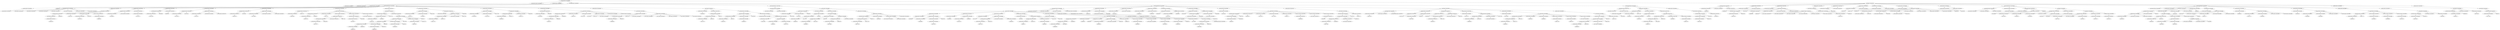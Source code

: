 strict digraph  {
<_ast.alias object at 0xa29ff4f10>;
<_ast.ImportFrom object at 0xa2049bf10>;
<_ast.alias object at 0xa2a320a10>;
<_ast.Import object at 0xa20db64d0>;
<_ast.Load object at 0x10295c1d0>;
<_ast.Name object at 0xa204b1f90>;
<_ast.Attribute object at 0xa204b1fd0>;
Load648070;
<_ast.arg object at 0xa204b1ed0>;
<_ast.arg object at 0xa204b1e90>;
<_ast.arg object at 0xa204b1e50>;
<_ast.arg object at 0xa204b1e10>;
<_ast.arg object at 0xa204b1dd0>;
<_ast.arg object at 0xa204b1d90>;
<_ast.arg object at 0xa204b1d50>;
<_ast.arguments object at 0xa204b1f10>;
<_ast.Name object at 0xa204b1c10>;
Load3523233;
<_ast.Call object at 0xa204b1c50>;
<_ast.Attribute object at 0xa204b1c90>;
Load8638382;
<_ast.Name object at 0xa204b1bd0>;
Load2918759;
<_ast.Name object at 0xa204b1b50>;
Load1026740;
<_ast.Starred object at 0xa204b1b90>;
Load7948511;
<_ast.Name object at 0xa204b1ad0>;
Load967895;
<_ast.keyword object at 0xa204b1b10>;
<_ast.Call object at 0xa204b1cd0>;
<_ast.Expr object at 0xa204b1d10>;
<_ast.Name object at 0xa204b1a50>;
Load4056854;
<_ast.Store object at 0x10295c290>;
<_ast.Attribute object at 0xa204b1a90>;
<_ast.Name object at 0xa204b19d0>;
Load1200427;
<_ast.Call object at 0xa204b1a10>;
<_ast.Assign object at 0xa23197bd0>;
<_ast.Name object at 0xa204b1950>;
Load6113962;
<_ast.Attribute object at 0xa204b1990>;
Store3946562;
<_ast.Name object at 0xa204b1910>;
Load5005250;
<_ast.Assign object at 0xa1b70f150>;
<_ast.Name object at 0xa204b1850>;
Load7328414;
<_ast.Attribute object at 0xa204b1890>;
Store7198176;
<_ast.Name object at 0xa204b17d0>;
Load134376;
<_ast.Add object at 0x10295cc90>;
<_ast.Num object at 0xa204b1790>;
<_ast.BinOp object at 0xa204b1810>;
<_ast.Assign object at 0xa204b18d0>;
<_ast.Name object at 0xa204b1710>;
Load6919705;
<_ast.Attribute object at 0xa204b1750>;
Store785546;
<_ast.Name object at 0xa204b1690>;
Load7076869;
<_ast.Mult object at 0x10295ce10>;
<_ast.Num object at 0xa204b1650>;
<_ast.BinOp object at 0xa204b16d0>;
<_ast.Assign object at 0xa20db1650>;
<_ast.Name object at 0xa204b1590>;
Load6515606;
<_ast.Attribute object at 0xa204b15d0>;
Store3817135;
<_ast.Name object at 0xa204b14d0>;
Load8157255;
<_ast.Attribute object at 0xa204b1510>;
Load958825;
<_ast.Name object at 0xa204b1490>;
Load871205;
<_ast.Name object at 0xa204b1390>;
Load1707977;
<_ast.Attribute object at 0xa204b13d0>;
Load1058190;
<_ast.Num object at 0xa204b1310>;
<_ast.BinOp object at 0xa204b1410>;
Add9771464;
<_ast.keyword object at 0xa204b1450>;
<_ast.Name object at 0xa204b1250>;
Load7445977;
<_ast.Attribute object at 0xa204b1290>;
Load2549585;
<_ast.keyword object at 0xa204b12d0>;
<_ast.Str object at 0xa204b11d0>;
<_ast.keyword object at 0xa204b1210>;
<_ast.Call object at 0xa204b1550>;
<_ast.Assign object at 0xa204b1610>;
<_ast.Name object at 0xa204b1090>;
Load3917095;
<_ast.Attribute object at 0xa204b10d0>;
Load9499651;
<_ast.Attribute object at 0xa204b1110>;
Load7812244;
<_ast.Name object at 0xa204aaf50>;
Load5621544;
<_ast.Attribute object at 0xa204aae90>;
Load5623136;
<_ast.Name object at 0xa204aaed0>;
Load5945706;
<_ast.Attribute object at 0xa204aadd0>;
Load5705415;
<_ast.BinOp object at 0xa204aafd0>;
Add6050560;
<_ast.Name object at 0xa204aae50>;
Load4253236;
<_ast.Attribute object at 0xa204aad50>;
Load254242;
<_ast.BinOp object at 0xa204aaf10>;
Add1100045;
<_ast.Name object at 0xa204aad90>;
Load9314324;
<_ast.Attribute object at 0xa204aacd0>;
Load4218779;
<_ast.BinOp object at 0xa204aa3d0>;
Add4382127;
<_ast.keyword object at 0xa204b1050>;
<_ast.Call object at 0xa204b1150>;
<_ast.Expr object at 0xa204b1190>;
<_ast.Name object at 0xa204aabd0>;
Store785124;
<_ast.Name object at 0xa204aac90>;
Store860652;
<_ast.Tuple object at 0xa204aad10>;
Store8742455;
<_ast.Num object at 0xa204aab50>;
<_ast.Name object at 0xa204aab90>;
Load9113723;
<_ast.Attribute object at 0xa204aaad0>;
Load3067120;
<_ast.Num object at 0xa204aaa50>;
<_ast.BinOp object at 0xa204aac10>;
Add6727963;
<_ast.Tuple object at 0xa2f11a150>;
Load9150853;
<_ast.Assign object at 0xa204aac50>;
<_ast.Name object at 0xa204aaa90>;
Store3908329;
<_ast.Name object at 0xa204aa910>;
Store2507925;
<_ast.Tuple object at 0xa204aa990>;
Store7377906;
<_ast.Name object at 0xa204aa950>;
Load3958318;
<_ast.Attribute object at 0xa204aa890>;
Load4528712;
<_ast.Name object at 0xa204aa810>;
Load4641102;
<_ast.Tuple object at 0xa204aa9d0>;
Load5159790;
<_ast.Assign object at 0xa204aab10>;
<_ast.Name object at 0xa204aa850>;
Load7308066;
<_ast.Attribute object at 0xa204aa790>;
Store266049;
<_ast.Name object at 0xa204aa750>;
Load231052;
<_ast.Attribute object at 0xa204aa690>;
Load640436;
<_ast.Attribute object at 0xa204aa7d0>;
Load8663639;
<_ast.Name object at 0xa204aa610>;
Load8673579;
<_ast.Name object at 0xa204aa6d0>;
Load1227833;
<_ast.Name object at 0xa204aa590>;
Load7203881;
<_ast.Name object at 0xa204aa650>;
Load404143;
<_ast.Str object at 0xa204aa5d0>;
<_ast.keyword object at 0xa204aa510>;
<_ast.Call object at 0xa204aa710>;
<_ast.Assign object at 0xa204aa8d0>;
<_ast.Name object at 0xa204aa310>;
Load9366403;
<_ast.Attribute object at 0xa204aa350>;
Load6232937;
<_ast.Attribute object at 0xa204aa390>;
Load4615324;
<_ast.Str object at 0xa204aa290>;
<_ast.Str object at 0xa204aa250>;
<_ast.Str object at 0xa204aa210>;
<_ast.Str object at 0xa204aa1d0>;
<_ast.Str object at 0xa204aa190>;
<_ast.Str object at 0xa204aa150>;
<_ast.Dict object at 0xa204aa2d0>;
<_ast.Call object at 0xa204aa550>;
<_ast.Expr object at 0xa204aa450>;
<_ast.Name object at 0xa204aa0d0>;
Store5082226;
<_ast.Name object at 0xa2a20b5d0>;
Load1207703;
<_ast.Attribute object at 0xa204aa050>;
Load646766;
<_ast.Attribute object at 0xa204aa090>;
Load807314;
<_ast.Call object at 0xa23197290>;
<_ast.Name object at 0xa204ade10>;
Load9185782;
<_ast.Attribute object at 0xa204ad090>;
Load47739;
<_ast.Name object at 0xa204adb50>;
Load8943402;
<_ast.Index object at 0xa204ad950>;
<_ast.Subscript object at 0xa204ad890>;
Store8349337;
<_ast.NameConstant object at 0xa204adfd0>;
<_ast.Name object at 0xa34178310>;
Store6724955;
<_ast.Name object at 0xa204adf50>;
Load944498;
<_ast.Name object at 0xa204adf10>;
Load7457799;
<_ast.Call object at 0xa204adf90>;
<_ast.comprehension object at 0xa2a31cb90>;
<_ast.ListComp object at 0xa204ad750>;
<_ast.Assign object at 0xa204ad990>;
<_ast.For object at 0xa204aa110>;
<_ast.FunctionDef object at 0xa204b1f50>;
<_ast.arg object at 0xa204aded0>;
<_ast.arg object at 0xa204ade90>;
<_ast.arguments object at 0xa2fe98990>;
<_ast.Name object at 0xa204add50>;
Store7067399;
<_ast.Name object at 0xa204add10>;
Store2888160;
<_ast.Tuple object at 0xa204add90>;
Store865870;
<_ast.Name object at 0xa204adc10>;
Load6660578;
<_ast.Attribute object at 0xa204adc50>;
Load1140762;
<_ast.Attribute object at 0xa204adc90>;
Load396085;
<_ast.Call object at 0xa204adcd0>;
<_ast.Name object at 0xa204ada90>;
Load3408967;
<_ast.Attribute object at 0xa204adad0>;
Load2574543;
<_ast.Attribute object at 0xa204adb10>;
Load6522545;
<_ast.Name object at 0xa204ad8d0>;
Load1796489;
<_ast.Attribute object at 0xa204ad910>;
Load4867503;
<_ast.Num object at 0xa204ad850>;
<_ast.Call object at 0xa204ada50>;
<_ast.Call object at 0xa204adb90>;
<_ast.Expr object at 0xa204adbd0>;
<_ast.Name object at 0xa204ad6d0>;
Load9171408;
<_ast.Attribute object at 0xa204ad710>;
Load7131785;
<_ast.Attribute object at 0xa204ad790>;
Load2827111;
<_ast.Name object at 0xa204ad690>;
Load8543266;
<_ast.USub object at 0x102961950>;
<_ast.Num object at 0xa204ad610>;
<_ast.UnaryOp object at 0xa204ad650>;
<_ast.Num object at 0xa2a145b50>;
<_ast.Call object at 0xa204ad7d0>;
<_ast.Expr object at 0xa204ad810>;
<_ast.Name object at 0xa204ad550>;
Store9809943;
<_ast.Name object at 0xa204ad4d0>;
Load4590885;
<_ast.Name object at 0xa204ad450>;
Load1164759;
<_ast.Index object at 0xa204ad490>;
<_ast.Subscript object at 0xa204ad510>;
Load4427667;
<_ast.Assign object at 0xa204ad590>;
<_ast.Name object at 0xa204ad3d0>;
Store4899302;
<_ast.Name object at 0xa204ad350>;
Load1233734;
<_ast.Attribute object at 0xa204ad390>;
Load8888303;
<_ast.Assign object at 0xa204ad410>;
<_ast.Name object at 0xa204ad2d0>;
Store1191871;
<_ast.Name object at 0xa204ad210>;
Load4121139;
<_ast.Attribute object at 0xa204ad250>;
Load2156732;
<_ast.Sub object at 0x10295cd50>;
<_ast.Name object at 0xa204ad1d0>;
Load5395325;
<_ast.BinOp object at 0xa204ad290>;
<_ast.Assign object at 0xa204ad310>;
<_ast.Name object at 0xa204ad150>;
Store829624;
<_ast.Name object at 0xa204ad050>;
Load840211;
<_ast.Attribute object at 0xa204ad0d0>;
Load6129154;
<_ast.Name object at 0xa20490550>;
Load5594307;
<_ast.Index object at 0xa2a149110>;
<_ast.Subscript object at 0xa204ad110>;
Load1729222;
<_ast.Assign object at 0xa204ad190>;
<_ast.Name object at 0xa20490950>;
Store8116604;
<_ast.Name object at 0xa204908d0>;
Load8526663;
<_ast.Attribute object at 0xa20490d50>;
Load7369099;
<_ast.Attribute object at 0xa20490190>;
Load8336364;
<_ast.Name object at 0xa20490e90>;
Load5880004;
<_ast.Name object at 0xa20490ed0>;
Load6356829;
<_ast.Name object at 0xa20490790>;
Load4955426;
<_ast.Num object at 0xa20490dd0>;
<_ast.BinOp object at 0xa20490b50>;
Add3874564;
<_ast.Name object at 0xa20490990>;
Load9092754;
<_ast.Name object at 0xa20490f10>;
Load5948307;
<_ast.keyword object at 0xa204906d0>;
<_ast.Num object at 0xa20490f90>;
<_ast.keyword object at 0xa20490f50>;
<_ast.Name object at 0xa20490e50>;
Load4798942;
<_ast.keyword object at 0xa20490fd0>;
<_ast.Call object at 0xa20490d90>;
<_ast.Assign object at 0xa20490a50>;
<_ast.Name object at 0xa204900d0>;
Load9235535;
<_ast.Attribute object at 0xa20490090>;
Load5665725;
<_ast.Name object at 0xa20490110>;
Load7199896;
<_ast.Call object at 0xa20490050>;
<_ast.Expr object at 0xa20490e10>;
<_ast.Name object at 0xa20490290>;
Load3740984;
<_ast.Attribute object at 0xa20490250>;
Load9782749;
<_ast.NameConstant object at 0xa204902d0>;
<_ast.Call object at 0xa20490210>;
<_ast.Expr object at 0xa204901d0>;
<_ast.ExceptHandler object at 0xa20490150>;
<_ast.Try object at 0xa204ad5d0>;
<_ast.For object at 0xa204addd0>;
<_ast.FunctionDef object at 0xa3072bb10>;
<_ast.arg object at 0xa20490310>;
<_ast.arg object at 0xa20490350>;
<_ast.arg object at 0xa20490390>;
<_ast.NameConstant object at 0xa204903d0>;
<_ast.arguments object at 0xa20a1af90>;
<_ast.Name object at 0xa20490490>;
Store5390743;
<_ast.Name object at 0xa20490510>;
Load3219917;
<_ast.Attribute object at 0xa204904d0>;
Load7968896;
<_ast.Assign object at 0xa20490450>;
<_ast.Name object at 0xa204905d0>;
Store1461021;
<_ast.Num object at 0xa20490610>;
<_ast.Assign object at 0xa20490590>;
<_ast.Name object at 0xa20490690>;
Store9238725;
<_ast.Name object at 0xa20490710>;
Load9513623;
<_ast.Assign object at 0xa20490650>;
<_ast.Name object at 0xa204907d0>;
Store8033512;
<_ast.Name object at 0xa20490850>;
Load4178443;
<_ast.Attribute object at 0xa20490810>;
Load4355592;
<_ast.Assign object at 0xa20490750>;
<_ast.Name object at 0xa20490910>;
Store5579901;
<_ast.Name object at 0xa20490a90>;
Load7953133;
<_ast.Attribute object at 0xa20490a10>;
Load7686483;
<_ast.Str object at 0xa20490b10>;
<_ast.Index object at 0xa20490ad0>;
<_ast.Subscript object at 0xa204909d0>;
Load1833693;
<_ast.Assign object at 0xa20490890>;
<_ast.Name object at 0xa20490bd0>;
Store7631529;
<_ast.Name object at 0xa20490cd0>;
Load834255;
<_ast.Attribute object at 0xa20490c90>;
Load5484808;
<_ast.Attribute object at 0xa20490c50>;
Load977000;
<_ast.Name object at 0xa204877d0>;
Load5867552;
<_ast.Name object at 0xa20487cd0>;
Load1547947;
<_ast.Name object at 0xa20487bd0>;
Load1773653;
<_ast.Name object at 0xa20487990>;
Load8622211;
<_ast.Name object at 0xa20487d10>;
Load6036436;
<_ast.keyword object at 0xa204875d0>;
<_ast.Str object at 0xa20487c10>;
<_ast.keyword object at 0xa20487b50>;
<_ast.Name object at 0xa20487710>;
Load4628642;
<_ast.keyword object at 0xa20487b90>;
<_ast.Call object at 0xa20490c10>;
<_ast.Assign object at 0xa20490b90>;
<_ast.Name object at 0xa20487e50>;
Load8770683;
<_ast.Attribute object at 0xa20487e10>;
Load3385055;
<_ast.Str object at 0xa20487ed0>;
<_ast.Index object at 0xa20487e90>;
<_ast.Subscript object at 0xa20487dd0>;
Load4891245;
<_ast.Attribute object at 0xa20487d90>;
Load7591231;
<_ast.Name object at 0xa20487f10>;
Load3941222;
<_ast.Call object at 0xa20487d50>;
<_ast.Expr object at 0xa20487510>;
<_ast.Name object at 0xa20487fd0>;
Load3872979;
<_ast.IsNot object at 0x102961fd0>;
<_ast.NameConstant object at 0xa20487c90>;
<_ast.Compare object at 0xa20487f90>;
<_ast.Name object at 0xa20487050>;
Store4108170;
<_ast.Name object at 0xa204870d0>;
Load1072668;
<_ast.Attribute object at 0xa20487090>;
Load6554371;
<_ast.Assign object at 0xa20487c50>;
<_ast.Name object at 0xa20487150>;
Store6664196;
<_ast.Name object at 0xa20487210>;
Load6579014;
<_ast.Attribute object at 0xa204871d0>;
Load4713160;
<_ast.Num object at 0xa20487250>;
<_ast.BinOp object at 0xa20487190>;
Add8324354;
<_ast.Assign object at 0xa20487110>;
<_ast.Name object at 0xa2049b5d0>;
Store9257762;
<_ast.Name object at 0xa2049b490>;
Load6634923;
<_ast.Attribute object at 0xa2049b550>;
Load4188128;
<_ast.Str object at 0xa2049b410>;
<_ast.Index object at 0xa2049b4d0>;
<_ast.Subscript object at 0xa2049b510>;
Load7521386;
<_ast.Assign object at 0xa20487290>;
<_ast.Name object at 0xa2049b350>;
Store9158092;
<_ast.Name object at 0xa2049b210>;
Load4894301;
<_ast.Attribute object at 0xa2049b310>;
Load2377672;
<_ast.Attribute object at 0xa2049b290>;
Load7319221;
<_ast.Name object at 0xa2049b250>;
Load3426813;
<_ast.Name object at 0xa2049b190>;
Load5855055;
<_ast.Name object at 0xa2049b110>;
Load3577239;
<_ast.keyword object at 0xa2049b1d0>;
<_ast.Name object at 0xa2049b090>;
Load5087136;
<_ast.keyword object at 0xa2049b150>;
<_ast.Str object at 0xa2049b2d0>;
<_ast.keyword object at 0xa2049b0d0>;
<_ast.Call object at 0xa2049b390>;
<_ast.Assign object at 0xa2049b450>;
<_ast.Name object at 0xa2ac2f8d0>;
Load3052824;
<_ast.Attribute object at 0xa341945d0>;
Load1857208;
<_ast.Str object at 0xa29fde3d0>;
<_ast.Index object at 0xa231a1450>;
<_ast.Subscript object at 0xa2049bfd0>;
Load8572359;
<_ast.Attribute object at 0xa2049b750>;
Load4769177;
<_ast.Name object at 0xa34178690>;
Load2213144;
<_ast.Call object at 0xa2049b810>;
<_ast.Expr object at 0xa2049b050>;
<_ast.If object at 0xa20487f50>;
<_ast.FunctionDef object at 0xa16e46e50>;
<_ast.arg object at 0xa2317fc50>;
<_ast.arg object at 0xa23178790>;
<_ast.arguments object at 0xa2317fc10>;
<_ast.Name object at 0xa23179490>;
Store3299429;
<_ast.Name object at 0xa231acf50>;
Store6864511;
<_ast.Tuple object at 0xa20dab810>;
Store3771282;
<_ast.Name object at 0xa23197e90>;
Load6746415;
<_ast.Attribute object at 0xa23188e10>;
Load9406911;
<_ast.Call object at 0xa20d91850>;
<_ast.Name object at 0xa2317b990>;
Load6501447;
<_ast.Attribute object at 0xa231975d0>;
Load4123338;
<_ast.Attribute object at 0xa23197690>;
Load4070030;
<_ast.Name object at 0xa2317bd50>;
Load5406397;
<_ast.Name object at 0xa1efb4490>;
Load8574243;
<_ast.keyword object at 0xa1efb4c90>;
<_ast.Call object at 0xa231971d0>;
<_ast.Expr object at 0xa23197a50>;
<_ast.For object at 0xa23189e90>;
<_ast.Name object at 0xa26a96c50>;
Load3012454;
<_ast.Attribute object at 0xa3072bfd0>;
Load9202279;
<_ast.Attribute object at 0xa1efc7d90>;
Load1926421;
<_ast.Name object at 0xa1be7e410>;
Load7666014;
<_ast.Call object at 0xa2a00ce10>;
<_ast.Expr object at 0xa2a00c8d0>;
<_ast.FunctionDef object at 0xa34183b10>;
<_ast.ClassDef object at 0xa305e8510>;
<_ast.Name object at 0xa20487310>;
Load3938244;
<_ast.Eq object at 0x102961a90>;
<_ast.Str object at 0xa20487350>;
<_ast.Compare object at 0xa204872d0>;
<_ast.Name object at 0xa204873d0>;
Store6658190;
<_ast.Name object at 0xa20487490>;
Load8237456;
<_ast.Attribute object at 0xa20487450>;
Load3724619;
<_ast.Call object at 0xa20487410>;
<_ast.Assign object at 0xa20487390>;
<_ast.Name object at 0xa20487550>;
Store1139337;
<_ast.Name object at 0xa20487650>;
Load5033805;
<_ast.Name object at 0xa20487690>;
Load4240122;
<_ast.Num object at 0xa204876d0>;
<_ast.Num object at 0xa20487750>;
<_ast.Str object at 0xa20487810>;
<_ast.Str object at 0xa20487850>;
<_ast.Str object at 0xa20487890>;
<_ast.Str object at 0xa204878d0>;
<_ast.Str object at 0xa20487910>;
<_ast.Str object at 0xa20487950>;
<_ast.Dict object at 0xa20487790>;
<_ast.Call object at 0xa20487610>;
<_ast.Assign object at 0xa204874d0>;
<_ast.Name object at 0xa20487a90>;
Load9703475;
<_ast.Attribute object at 0xa20487a50>;
Load4561278;
<_ast.Call object at 0xa20487a10>;
<_ast.Expr object at 0xa204879d0>;
<_ast.Name object at 0xa20487b10>;
Store7230644;
<_ast.Num object at 0xa2ac26790>;
<_ast.Assign object at 0xa20487ad0>;
<_ast.Name object at 0xa204941d0>;
Store2437872;
<_ast.Num object at 0xa20494910>;
<_ast.Assign object at 0xa20494690>;
<_ast.Name object at 0xa20494cd0>;
Store9477418;
<_ast.Num object at 0xa20494d50>;
<_ast.Assign object at 0xa20494d10>;
<_ast.Name object at 0xa20494050>;
Store1906775;
<_ast.Num object at 0xa20494150>;
<_ast.UnaryOp object at 0xa20494110>;
USub7815739;
<_ast.Num object at 0xa20494210>;
<_ast.UnaryOp object at 0xa20494190>;
USub3758002;
<_ast.Num object at 0xa20494290>;
<_ast.UnaryOp object at 0xa20494250>;
USub1811518;
<_ast.Num object at 0xa20494310>;
<_ast.Num object at 0xa20494350>;
<_ast.Num object at 0xa20494390>;
<_ast.Num object at 0xa204943d0>;
<_ast.List object at 0xa20494090>;
Load9657858;
<_ast.Assign object at 0xa20494650>;
<_ast.Name object at 0xa20494450>;
Store4042026;
<_ast.Num object at 0xa20494490>;
<_ast.Assign object at 0xa20494410>;
<_ast.arg object at 0xa20494550>;
<_ast.arg object at 0xa20494590>;
<_ast.arg object at 0xa204945d0>;
<_ast.arguments object at 0xa20494510>;
<_ast.alias object at 0xa204946d0>;
<_ast.ImportFrom object at 0xa20494610>;
<_ast.Name object at 0xa20494790>;
Store1488560;
<_ast.Name object at 0xa20494810>;
Load5474834;
<_ast.Name object at 0xa20494850>;
Load4968775;
<_ast.Call object at 0xa204947d0>;
<_ast.AugAssign object at 0xa20494710>;
Add9465674;
<_ast.Name object at 0xa20494950>;
Load9138598;
<_ast.Lt object at 0x102961c10>;
<_ast.Name object at 0xa20494990>;
Load9150821;
<_ast.Compare object at 0xa204948d0>;
<_ast.Name object at 0xa20494a10>;
Load5498509;
<_ast.Return object at 0xa204949d0>;
<_ast.Name object at 0xa20494ad0>;
Load7121621;
<_ast.Gt object at 0x102961d90>;
<_ast.Name object at 0xa20494b10>;
Load7600411;
<_ast.Compare object at 0xa20494a90>;
<_ast.Name object at 0xa20494b90>;
Load7264172;
<_ast.Return object at 0xa20494b50>;
<_ast.Name object at 0xa20494c10>;
Load1413137;
<_ast.Return object at 0xa20494bd0>;
<_ast.If object at 0xa20494a50>;
<_ast.If object at 0xa20494890>;
<_ast.FunctionDef object at 0xa204944d0>;
<_ast.arguments object at 0xa20494c90>;
<_ast.Global object at 0xa20494dd0>;
<_ast.Name object at 0xa20494ed0>;
Load2024034;
<_ast.Mod object at 0x102961090>;
<_ast.Num object at 0xa20494f10>;
<_ast.BinOp object at 0xa20494e90>;
<_ast.Num object at 0xa20494f50>;
<_ast.Compare object at 0xa20494e50>;
Eq7660072;
<_ast.Name object at 0xa2a217450>;
Load6824823;
<_ast.Attribute object at 0xa2a217890>;
Load5134651;
<_ast.Name object at 0xa204a6a10>;
Load5182390;
<_ast.Name object at 0xa204a66d0>;
Load6475486;
<_ast.Call object at 0xa204a6210>;
<_ast.keyword object at 0xa204a6bd0>;
<_ast.Num object at 0xa204a6650>;
<_ast.Num object at 0xa204a6fd0>;
<_ast.Tuple object at 0xa204a6610>;
Load198894;
<_ast.keyword object at 0xa204a62d0>;
<_ast.Call object at 0xa20494fd0>;
<_ast.Expr object at 0xa20494f90>;
<_ast.If object at 0xa20494e10>;
<_ast.Name object at 0xa204a6f50>;
Store2973603;
<_ast.Num object at 0xa204a6f10>;
<_ast.AugAssign object at 0xa204a6f90>;
Add4365014;
<_ast.Name object at 0xa204a6e90>;
Store3706153;
<_ast.Name object at 0xa204a6e10>;
Load95664;
<_ast.Name object at 0xa204a6dd0>;
Load5820271;
<_ast.Num object at 0xa204a6d90>;
<_ast.Num object at 0xa204a6d50>;
<_ast.Call object at 0xa204a6e50>;
<_ast.Assign object at 0xa204a6ed0>;
<_ast.Name object at 0xa204a6cd0>;
Store9589074;
<_ast.Name object at 0xa204a6b90>;
Load4187011;
<_ast.Name object at 0xa204a6b50>;
Load2839651;
<_ast.Num object at 0xa204a6b10>;
<_ast.Num object at 0xa204a6ad0>;
<_ast.Call object at 0xa204a6c90>;
<_ast.Assign object at 0xa204a6d10>;
<_ast.Name object at 0xa204a6a50>;
Store5618100;
<_ast.Name object at 0xa204a6990>;
Load3060886;
<_ast.Name object at 0xa204a6950>;
Load3289639;
<_ast.Num object at 0xa204a6910>;
<_ast.Num object at 0xa204a68d0>;
<_ast.Call object at 0xa204a69d0>;
<_ast.Assign object at 0xa204a6a90>;
<_ast.Name object at 0xa204a67d0>;
Load3306140;
<_ast.Attribute object at 0xa204a6810>;
Load8677170;
<_ast.Name object at 0xa204a6750>;
Load1486814;
<_ast.keyword object at 0xa204a6790>;
<_ast.Name object at 0xa204a6690>;
Load2859569;
<_ast.keyword object at 0xa204a6710>;
<_ast.Name object at 0xa204a6550>;
Load7514275;
<_ast.keyword object at 0xa204a6590>;
<_ast.Call object at 0xa204a6850>;
<_ast.Expr object at 0xa204a6890>;
<_ast.Name object at 0xa204a6450>;
Load2229169;
<_ast.Attribute object at 0xa204a6490>;
Load4688744;
<_ast.Num object at 0xa204a6410>;
<_ast.Name object at 0xa204a63d0>;
Load6248801;
<_ast.Call object at 0xa204a64d0>;
<_ast.Expr object at 0xa204a6510>;
<_ast.FunctionDef object at 0xa20494c50>;
<_ast.Name object at 0xa204a6290>;
Load8350411;
<_ast.Attribute object at 0xa204a6310>;
Load9943519;
<_ast.Num object at 0xa204a6250>;
<_ast.Name object at 0xa204a61d0>;
Load2772439;
<_ast.Call object at 0xa204a6350>;
<_ast.Expr object at 0xa204a6390>;
<_ast.Name object at 0xa204a60d0>;
Load7175649;
<_ast.Attribute object at 0xa204a6110>;
Load70375;
<_ast.Call object at 0xa204a6150>;
<_ast.Expr object at 0xa204a6190>;
<_ast.If object at 0xa23197390>;
<_ast.Module object at 0xa2049bf90>;
<_ast.ImportFrom object at 0xa2049bf10> -> <_ast.alias object at 0xa29ff4f10>;
<_ast.Import object at 0xa20db64d0> -> <_ast.alias object at 0xa2a320a10>;
<_ast.Name object at 0xa204b1f90> -> <_ast.Load object at 0x10295c1d0>;
<_ast.Attribute object at 0xa204b1fd0> -> <_ast.Name object at 0xa204b1f90>;
<_ast.Attribute object at 0xa204b1fd0> -> Load648070;
<_ast.arguments object at 0xa204b1f10> -> <_ast.arg object at 0xa204b1ed0>;
<_ast.arguments object at 0xa204b1f10> -> <_ast.arg object at 0xa204b1e90>;
<_ast.arguments object at 0xa204b1f10> -> <_ast.arg object at 0xa204b1e50>;
<_ast.arguments object at 0xa204b1f10> -> <_ast.arg object at 0xa204b1e10>;
<_ast.arguments object at 0xa204b1f10> -> <_ast.arg object at 0xa204b1dd0>;
<_ast.arguments object at 0xa204b1f10> -> <_ast.arg object at 0xa204b1d90>;
<_ast.arguments object at 0xa204b1f10> -> <_ast.arg object at 0xa204b1d50>;
<_ast.Name object at 0xa204b1c10> -> Load3523233;
<_ast.Call object at 0xa204b1c50> -> <_ast.Name object at 0xa204b1c10>;
<_ast.Attribute object at 0xa204b1c90> -> <_ast.Call object at 0xa204b1c50>;
<_ast.Attribute object at 0xa204b1c90> -> Load8638382;
<_ast.Name object at 0xa204b1bd0> -> Load2918759;
<_ast.Name object at 0xa204b1b50> -> Load1026740;
<_ast.Starred object at 0xa204b1b90> -> <_ast.Name object at 0xa204b1b50>;
<_ast.Starred object at 0xa204b1b90> -> Load7948511;
<_ast.Name object at 0xa204b1ad0> -> Load967895;
<_ast.keyword object at 0xa204b1b10> -> <_ast.Name object at 0xa204b1ad0>;
<_ast.Call object at 0xa204b1cd0> -> <_ast.Attribute object at 0xa204b1c90>;
<_ast.Call object at 0xa204b1cd0> -> <_ast.Name object at 0xa204b1bd0>;
<_ast.Call object at 0xa204b1cd0> -> <_ast.Starred object at 0xa204b1b90>;
<_ast.Call object at 0xa204b1cd0> -> <_ast.keyword object at 0xa204b1b10>;
<_ast.Expr object at 0xa204b1d10> -> <_ast.Call object at 0xa204b1cd0>;
<_ast.Name object at 0xa204b1a50> -> Load4056854;
<_ast.Attribute object at 0xa204b1a90> -> <_ast.Name object at 0xa204b1a50>;
<_ast.Attribute object at 0xa204b1a90> -> <_ast.Store object at 0x10295c290>;
<_ast.Name object at 0xa204b19d0> -> Load1200427;
<_ast.Call object at 0xa204b1a10> -> <_ast.Name object at 0xa204b19d0>;
<_ast.Assign object at 0xa23197bd0> -> <_ast.Attribute object at 0xa204b1a90>;
<_ast.Assign object at 0xa23197bd0> -> <_ast.Call object at 0xa204b1a10>;
<_ast.Name object at 0xa204b1950> -> Load6113962;
<_ast.Attribute object at 0xa204b1990> -> <_ast.Name object at 0xa204b1950>;
<_ast.Attribute object at 0xa204b1990> -> Store3946562;
<_ast.Name object at 0xa204b1910> -> Load5005250;
<_ast.Assign object at 0xa1b70f150> -> <_ast.Attribute object at 0xa204b1990>;
<_ast.Assign object at 0xa1b70f150> -> <_ast.Name object at 0xa204b1910>;
<_ast.Name object at 0xa204b1850> -> Load7328414;
<_ast.Attribute object at 0xa204b1890> -> <_ast.Name object at 0xa204b1850>;
<_ast.Attribute object at 0xa204b1890> -> Store7198176;
<_ast.Name object at 0xa204b17d0> -> Load134376;
<_ast.BinOp object at 0xa204b1810> -> <_ast.Name object at 0xa204b17d0>;
<_ast.BinOp object at 0xa204b1810> -> <_ast.Add object at 0x10295cc90>;
<_ast.BinOp object at 0xa204b1810> -> <_ast.Num object at 0xa204b1790>;
<_ast.Assign object at 0xa204b18d0> -> <_ast.Attribute object at 0xa204b1890>;
<_ast.Assign object at 0xa204b18d0> -> <_ast.BinOp object at 0xa204b1810>;
<_ast.Name object at 0xa204b1710> -> Load6919705;
<_ast.Attribute object at 0xa204b1750> -> <_ast.Name object at 0xa204b1710>;
<_ast.Attribute object at 0xa204b1750> -> Store785546;
<_ast.Name object at 0xa204b1690> -> Load7076869;
<_ast.BinOp object at 0xa204b16d0> -> <_ast.Name object at 0xa204b1690>;
<_ast.BinOp object at 0xa204b16d0> -> <_ast.Mult object at 0x10295ce10>;
<_ast.BinOp object at 0xa204b16d0> -> <_ast.Num object at 0xa204b1650>;
<_ast.Assign object at 0xa20db1650> -> <_ast.Attribute object at 0xa204b1750>;
<_ast.Assign object at 0xa20db1650> -> <_ast.BinOp object at 0xa204b16d0>;
<_ast.Name object at 0xa204b1590> -> Load6515606;
<_ast.Attribute object at 0xa204b15d0> -> <_ast.Name object at 0xa204b1590>;
<_ast.Attribute object at 0xa204b15d0> -> Store3817135;
<_ast.Name object at 0xa204b14d0> -> Load8157255;
<_ast.Attribute object at 0xa204b1510> -> <_ast.Name object at 0xa204b14d0>;
<_ast.Attribute object at 0xa204b1510> -> Load958825;
<_ast.Name object at 0xa204b1490> -> Load871205;
<_ast.Name object at 0xa204b1390> -> Load1707977;
<_ast.Attribute object at 0xa204b13d0> -> <_ast.Name object at 0xa204b1390>;
<_ast.Attribute object at 0xa204b13d0> -> Load1058190;
<_ast.BinOp object at 0xa204b1410> -> <_ast.Attribute object at 0xa204b13d0>;
<_ast.BinOp object at 0xa204b1410> -> Add9771464;
<_ast.BinOp object at 0xa204b1410> -> <_ast.Num object at 0xa204b1310>;
<_ast.keyword object at 0xa204b1450> -> <_ast.BinOp object at 0xa204b1410>;
<_ast.Name object at 0xa204b1250> -> Load7445977;
<_ast.Attribute object at 0xa204b1290> -> <_ast.Name object at 0xa204b1250>;
<_ast.Attribute object at 0xa204b1290> -> Load2549585;
<_ast.keyword object at 0xa204b12d0> -> <_ast.Attribute object at 0xa204b1290>;
<_ast.keyword object at 0xa204b1210> -> <_ast.Str object at 0xa204b11d0>;
<_ast.Call object at 0xa204b1550> -> <_ast.Attribute object at 0xa204b1510>;
<_ast.Call object at 0xa204b1550> -> <_ast.Name object at 0xa204b1490>;
<_ast.Call object at 0xa204b1550> -> <_ast.keyword object at 0xa204b1450>;
<_ast.Call object at 0xa204b1550> -> <_ast.keyword object at 0xa204b12d0>;
<_ast.Call object at 0xa204b1550> -> <_ast.keyword object at 0xa204b1210>;
<_ast.Assign object at 0xa204b1610> -> <_ast.Attribute object at 0xa204b15d0>;
<_ast.Assign object at 0xa204b1610> -> <_ast.Call object at 0xa204b1550>;
<_ast.Name object at 0xa204b1090> -> Load3917095;
<_ast.Attribute object at 0xa204b10d0> -> <_ast.Name object at 0xa204b1090>;
<_ast.Attribute object at 0xa204b10d0> -> Load9499651;
<_ast.Attribute object at 0xa204b1110> -> <_ast.Attribute object at 0xa204b10d0>;
<_ast.Attribute object at 0xa204b1110> -> Load7812244;
<_ast.Name object at 0xa204aaf50> -> Load5621544;
<_ast.Attribute object at 0xa204aae90> -> <_ast.Name object at 0xa204aaf50>;
<_ast.Attribute object at 0xa204aae90> -> Load5623136;
<_ast.Name object at 0xa204aaed0> -> Load5945706;
<_ast.Attribute object at 0xa204aadd0> -> <_ast.Name object at 0xa204aaed0>;
<_ast.Attribute object at 0xa204aadd0> -> Load5705415;
<_ast.BinOp object at 0xa204aafd0> -> <_ast.Attribute object at 0xa204aae90>;
<_ast.BinOp object at 0xa204aafd0> -> Add6050560;
<_ast.BinOp object at 0xa204aafd0> -> <_ast.Attribute object at 0xa204aadd0>;
<_ast.Name object at 0xa204aae50> -> Load4253236;
<_ast.Attribute object at 0xa204aad50> -> <_ast.Name object at 0xa204aae50>;
<_ast.Attribute object at 0xa204aad50> -> Load254242;
<_ast.BinOp object at 0xa204aaf10> -> <_ast.BinOp object at 0xa204aafd0>;
<_ast.BinOp object at 0xa204aaf10> -> Add1100045;
<_ast.BinOp object at 0xa204aaf10> -> <_ast.Attribute object at 0xa204aad50>;
<_ast.Name object at 0xa204aad90> -> Load9314324;
<_ast.Attribute object at 0xa204aacd0> -> <_ast.Name object at 0xa204aad90>;
<_ast.Attribute object at 0xa204aacd0> -> Load4218779;
<_ast.BinOp object at 0xa204aa3d0> -> <_ast.BinOp object at 0xa204aaf10>;
<_ast.BinOp object at 0xa204aa3d0> -> Add4382127;
<_ast.BinOp object at 0xa204aa3d0> -> <_ast.Attribute object at 0xa204aacd0>;
<_ast.keyword object at 0xa204b1050> -> <_ast.BinOp object at 0xa204aa3d0>;
<_ast.Call object at 0xa204b1150> -> <_ast.Attribute object at 0xa204b1110>;
<_ast.Call object at 0xa204b1150> -> <_ast.keyword object at 0xa204b1050>;
<_ast.Expr object at 0xa204b1190> -> <_ast.Call object at 0xa204b1150>;
<_ast.Name object at 0xa204aabd0> -> Store785124;
<_ast.Name object at 0xa204aac90> -> Store860652;
<_ast.Tuple object at 0xa204aad10> -> <_ast.Name object at 0xa204aabd0>;
<_ast.Tuple object at 0xa204aad10> -> <_ast.Name object at 0xa204aac90>;
<_ast.Tuple object at 0xa204aad10> -> Store8742455;
<_ast.Name object at 0xa204aab90> -> Load9113723;
<_ast.Attribute object at 0xa204aaad0> -> <_ast.Name object at 0xa204aab90>;
<_ast.Attribute object at 0xa204aaad0> -> Load3067120;
<_ast.BinOp object at 0xa204aac10> -> <_ast.Attribute object at 0xa204aaad0>;
<_ast.BinOp object at 0xa204aac10> -> Add6727963;
<_ast.BinOp object at 0xa204aac10> -> <_ast.Num object at 0xa204aaa50>;
<_ast.Tuple object at 0xa2f11a150> -> <_ast.Num object at 0xa204aab50>;
<_ast.Tuple object at 0xa2f11a150> -> <_ast.BinOp object at 0xa204aac10>;
<_ast.Tuple object at 0xa2f11a150> -> Load9150853;
<_ast.Assign object at 0xa204aac50> -> <_ast.Tuple object at 0xa204aad10>;
<_ast.Assign object at 0xa204aac50> -> <_ast.Tuple object at 0xa2f11a150>;
<_ast.Name object at 0xa204aaa90> -> Store3908329;
<_ast.Name object at 0xa204aa910> -> Store2507925;
<_ast.Tuple object at 0xa204aa990> -> <_ast.Name object at 0xa204aaa90>;
<_ast.Tuple object at 0xa204aa990> -> <_ast.Name object at 0xa204aa910>;
<_ast.Tuple object at 0xa204aa990> -> Store7377906;
<_ast.Name object at 0xa204aa950> -> Load3958318;
<_ast.Attribute object at 0xa204aa890> -> <_ast.Name object at 0xa204aa950>;
<_ast.Attribute object at 0xa204aa890> -> Load4528712;
<_ast.Name object at 0xa204aa810> -> Load4641102;
<_ast.Tuple object at 0xa204aa9d0> -> <_ast.Attribute object at 0xa204aa890>;
<_ast.Tuple object at 0xa204aa9d0> -> <_ast.Name object at 0xa204aa810>;
<_ast.Tuple object at 0xa204aa9d0> -> Load5159790;
<_ast.Assign object at 0xa204aab10> -> <_ast.Tuple object at 0xa204aa990>;
<_ast.Assign object at 0xa204aab10> -> <_ast.Tuple object at 0xa204aa9d0>;
<_ast.Name object at 0xa204aa850> -> Load7308066;
<_ast.Attribute object at 0xa204aa790> -> <_ast.Name object at 0xa204aa850>;
<_ast.Attribute object at 0xa204aa790> -> Store266049;
<_ast.Name object at 0xa204aa750> -> Load231052;
<_ast.Attribute object at 0xa204aa690> -> <_ast.Name object at 0xa204aa750>;
<_ast.Attribute object at 0xa204aa690> -> Load640436;
<_ast.Attribute object at 0xa204aa7d0> -> <_ast.Attribute object at 0xa204aa690>;
<_ast.Attribute object at 0xa204aa7d0> -> Load8663639;
<_ast.Name object at 0xa204aa610> -> Load8673579;
<_ast.Name object at 0xa204aa6d0> -> Load1227833;
<_ast.Name object at 0xa204aa590> -> Load7203881;
<_ast.Name object at 0xa204aa650> -> Load404143;
<_ast.keyword object at 0xa204aa510> -> <_ast.Str object at 0xa204aa5d0>;
<_ast.Call object at 0xa204aa710> -> <_ast.Attribute object at 0xa204aa7d0>;
<_ast.Call object at 0xa204aa710> -> <_ast.Name object at 0xa204aa610>;
<_ast.Call object at 0xa204aa710> -> <_ast.Name object at 0xa204aa6d0>;
<_ast.Call object at 0xa204aa710> -> <_ast.Name object at 0xa204aa590>;
<_ast.Call object at 0xa204aa710> -> <_ast.Name object at 0xa204aa650>;
<_ast.Call object at 0xa204aa710> -> <_ast.keyword object at 0xa204aa510>;
<_ast.Assign object at 0xa204aa8d0> -> <_ast.Attribute object at 0xa204aa790>;
<_ast.Assign object at 0xa204aa8d0> -> <_ast.Call object at 0xa204aa710>;
<_ast.Name object at 0xa204aa310> -> Load9366403;
<_ast.Attribute object at 0xa204aa350> -> <_ast.Name object at 0xa204aa310>;
<_ast.Attribute object at 0xa204aa350> -> Load6232937;
<_ast.Attribute object at 0xa204aa390> -> <_ast.Attribute object at 0xa204aa350>;
<_ast.Attribute object at 0xa204aa390> -> Load4615324;
<_ast.Dict object at 0xa204aa2d0> -> <_ast.Str object at 0xa204aa290>;
<_ast.Dict object at 0xa204aa2d0> -> <_ast.Str object at 0xa204aa250>;
<_ast.Dict object at 0xa204aa2d0> -> <_ast.Str object at 0xa204aa210>;
<_ast.Dict object at 0xa204aa2d0> -> <_ast.Str object at 0xa204aa1d0>;
<_ast.Dict object at 0xa204aa2d0> -> <_ast.Str object at 0xa204aa190>;
<_ast.Dict object at 0xa204aa2d0> -> <_ast.Str object at 0xa204aa150>;
<_ast.Call object at 0xa204aa550> -> <_ast.Attribute object at 0xa204aa390>;
<_ast.Call object at 0xa204aa550> -> <_ast.Dict object at 0xa204aa2d0>;
<_ast.Expr object at 0xa204aa450> -> <_ast.Call object at 0xa204aa550>;
<_ast.Name object at 0xa204aa0d0> -> Store5082226;
<_ast.Name object at 0xa2a20b5d0> -> Load1207703;
<_ast.Attribute object at 0xa204aa050> -> <_ast.Name object at 0xa2a20b5d0>;
<_ast.Attribute object at 0xa204aa050> -> Load646766;
<_ast.Attribute object at 0xa204aa090> -> <_ast.Attribute object at 0xa204aa050>;
<_ast.Attribute object at 0xa204aa090> -> Load807314;
<_ast.Call object at 0xa23197290> -> <_ast.Attribute object at 0xa204aa090>;
<_ast.Name object at 0xa204ade10> -> Load9185782;
<_ast.Attribute object at 0xa204ad090> -> <_ast.Name object at 0xa204ade10>;
<_ast.Attribute object at 0xa204ad090> -> Load47739;
<_ast.Name object at 0xa204adb50> -> Load8943402;
<_ast.Index object at 0xa204ad950> -> <_ast.Name object at 0xa204adb50>;
<_ast.Subscript object at 0xa204ad890> -> <_ast.Attribute object at 0xa204ad090>;
<_ast.Subscript object at 0xa204ad890> -> <_ast.Index object at 0xa204ad950>;
<_ast.Subscript object at 0xa204ad890> -> Store8349337;
<_ast.Name object at 0xa34178310> -> Store6724955;
<_ast.Name object at 0xa204adf50> -> Load944498;
<_ast.Name object at 0xa204adf10> -> Load7457799;
<_ast.Call object at 0xa204adf90> -> <_ast.Name object at 0xa204adf50>;
<_ast.Call object at 0xa204adf90> -> <_ast.Name object at 0xa204adf10>;
<_ast.comprehension object at 0xa2a31cb90> -> <_ast.Name object at 0xa34178310>;
<_ast.comprehension object at 0xa2a31cb90> -> <_ast.Call object at 0xa204adf90>;
<_ast.ListComp object at 0xa204ad750> -> <_ast.NameConstant object at 0xa204adfd0>;
<_ast.ListComp object at 0xa204ad750> -> <_ast.comprehension object at 0xa2a31cb90>;
<_ast.Assign object at 0xa204ad990> -> <_ast.Subscript object at 0xa204ad890>;
<_ast.Assign object at 0xa204ad990> -> <_ast.ListComp object at 0xa204ad750>;
<_ast.For object at 0xa204aa110> -> <_ast.Name object at 0xa204aa0d0>;
<_ast.For object at 0xa204aa110> -> <_ast.Call object at 0xa23197290>;
<_ast.For object at 0xa204aa110> -> <_ast.Assign object at 0xa204ad990>;
<_ast.FunctionDef object at 0xa204b1f50> -> <_ast.arguments object at 0xa204b1f10>;
<_ast.FunctionDef object at 0xa204b1f50> -> <_ast.Expr object at 0xa204b1d10>;
<_ast.FunctionDef object at 0xa204b1f50> -> <_ast.Assign object at 0xa23197bd0>;
<_ast.FunctionDef object at 0xa204b1f50> -> <_ast.Assign object at 0xa1b70f150>;
<_ast.FunctionDef object at 0xa204b1f50> -> <_ast.Assign object at 0xa204b18d0>;
<_ast.FunctionDef object at 0xa204b1f50> -> <_ast.Assign object at 0xa20db1650>;
<_ast.FunctionDef object at 0xa204b1f50> -> <_ast.Assign object at 0xa204b1610>;
<_ast.FunctionDef object at 0xa204b1f50> -> <_ast.Expr object at 0xa204b1190>;
<_ast.FunctionDef object at 0xa204b1f50> -> <_ast.Assign object at 0xa204aac50>;
<_ast.FunctionDef object at 0xa204b1f50> -> <_ast.Assign object at 0xa204aab10>;
<_ast.FunctionDef object at 0xa204b1f50> -> <_ast.Assign object at 0xa204aa8d0>;
<_ast.FunctionDef object at 0xa204b1f50> -> <_ast.Expr object at 0xa204aa450>;
<_ast.FunctionDef object at 0xa204b1f50> -> <_ast.For object at 0xa204aa110>;
<_ast.arguments object at 0xa2fe98990> -> <_ast.arg object at 0xa204aded0>;
<_ast.arguments object at 0xa2fe98990> -> <_ast.arg object at 0xa204ade90>;
<_ast.Name object at 0xa204add50> -> Store7067399;
<_ast.Name object at 0xa204add10> -> Store2888160;
<_ast.Tuple object at 0xa204add90> -> <_ast.Name object at 0xa204add50>;
<_ast.Tuple object at 0xa204add90> -> <_ast.Name object at 0xa204add10>;
<_ast.Tuple object at 0xa204add90> -> Store865870;
<_ast.Name object at 0xa204adc10> -> Load6660578;
<_ast.Attribute object at 0xa204adc50> -> <_ast.Name object at 0xa204adc10>;
<_ast.Attribute object at 0xa204adc50> -> Load1140762;
<_ast.Attribute object at 0xa204adc90> -> <_ast.Attribute object at 0xa204adc50>;
<_ast.Attribute object at 0xa204adc90> -> Load396085;
<_ast.Call object at 0xa204adcd0> -> <_ast.Attribute object at 0xa204adc90>;
<_ast.Name object at 0xa204ada90> -> Load3408967;
<_ast.Attribute object at 0xa204adad0> -> <_ast.Name object at 0xa204ada90>;
<_ast.Attribute object at 0xa204adad0> -> Load2574543;
<_ast.Attribute object at 0xa204adb10> -> <_ast.Attribute object at 0xa204adad0>;
<_ast.Attribute object at 0xa204adb10> -> Load6522545;
<_ast.Name object at 0xa204ad8d0> -> Load1796489;
<_ast.Attribute object at 0xa204ad910> -> <_ast.Name object at 0xa204ad8d0>;
<_ast.Attribute object at 0xa204ad910> -> Load4867503;
<_ast.Call object at 0xa204ada50> -> <_ast.Attribute object at 0xa204ad910>;
<_ast.Call object at 0xa204ada50> -> <_ast.Num object at 0xa204ad850>;
<_ast.Call object at 0xa204adb90> -> <_ast.Attribute object at 0xa204adb10>;
<_ast.Call object at 0xa204adb90> -> <_ast.Call object at 0xa204ada50>;
<_ast.Expr object at 0xa204adbd0> -> <_ast.Call object at 0xa204adb90>;
<_ast.Name object at 0xa204ad6d0> -> Load9171408;
<_ast.Attribute object at 0xa204ad710> -> <_ast.Name object at 0xa204ad6d0>;
<_ast.Attribute object at 0xa204ad710> -> Load7131785;
<_ast.Attribute object at 0xa204ad790> -> <_ast.Attribute object at 0xa204ad710>;
<_ast.Attribute object at 0xa204ad790> -> Load2827111;
<_ast.Name object at 0xa204ad690> -> Load8543266;
<_ast.UnaryOp object at 0xa204ad650> -> <_ast.USub object at 0x102961950>;
<_ast.UnaryOp object at 0xa204ad650> -> <_ast.Num object at 0xa204ad610>;
<_ast.Call object at 0xa204ad7d0> -> <_ast.Attribute object at 0xa204ad790>;
<_ast.Call object at 0xa204ad7d0> -> <_ast.Name object at 0xa204ad690>;
<_ast.Call object at 0xa204ad7d0> -> <_ast.UnaryOp object at 0xa204ad650>;
<_ast.Call object at 0xa204ad7d0> -> <_ast.Num object at 0xa2a145b50>;
<_ast.Expr object at 0xa204ad810> -> <_ast.Call object at 0xa204ad7d0>;
<_ast.Name object at 0xa204ad550> -> Store9809943;
<_ast.Name object at 0xa204ad4d0> -> Load4590885;
<_ast.Name object at 0xa204ad450> -> Load1164759;
<_ast.Index object at 0xa204ad490> -> <_ast.Name object at 0xa204ad450>;
<_ast.Subscript object at 0xa204ad510> -> <_ast.Name object at 0xa204ad4d0>;
<_ast.Subscript object at 0xa204ad510> -> <_ast.Index object at 0xa204ad490>;
<_ast.Subscript object at 0xa204ad510> -> Load4427667;
<_ast.Assign object at 0xa204ad590> -> <_ast.Name object at 0xa204ad550>;
<_ast.Assign object at 0xa204ad590> -> <_ast.Subscript object at 0xa204ad510>;
<_ast.Name object at 0xa204ad3d0> -> Store4899302;
<_ast.Name object at 0xa204ad350> -> Load1233734;
<_ast.Attribute object at 0xa204ad390> -> <_ast.Name object at 0xa204ad350>;
<_ast.Attribute object at 0xa204ad390> -> Load8888303;
<_ast.Assign object at 0xa204ad410> -> <_ast.Name object at 0xa204ad3d0>;
<_ast.Assign object at 0xa204ad410> -> <_ast.Attribute object at 0xa204ad390>;
<_ast.Name object at 0xa204ad2d0> -> Store1191871;
<_ast.Name object at 0xa204ad210> -> Load4121139;
<_ast.Attribute object at 0xa204ad250> -> <_ast.Name object at 0xa204ad210>;
<_ast.Attribute object at 0xa204ad250> -> Load2156732;
<_ast.Name object at 0xa204ad1d0> -> Load5395325;
<_ast.BinOp object at 0xa204ad290> -> <_ast.Attribute object at 0xa204ad250>;
<_ast.BinOp object at 0xa204ad290> -> <_ast.Sub object at 0x10295cd50>;
<_ast.BinOp object at 0xa204ad290> -> <_ast.Name object at 0xa204ad1d0>;
<_ast.Assign object at 0xa204ad310> -> <_ast.Name object at 0xa204ad2d0>;
<_ast.Assign object at 0xa204ad310> -> <_ast.BinOp object at 0xa204ad290>;
<_ast.Name object at 0xa204ad150> -> Store829624;
<_ast.Name object at 0xa204ad050> -> Load840211;
<_ast.Attribute object at 0xa204ad0d0> -> <_ast.Name object at 0xa204ad050>;
<_ast.Attribute object at 0xa204ad0d0> -> Load6129154;
<_ast.Name object at 0xa20490550> -> Load5594307;
<_ast.Index object at 0xa2a149110> -> <_ast.Name object at 0xa20490550>;
<_ast.Subscript object at 0xa204ad110> -> <_ast.Attribute object at 0xa204ad0d0>;
<_ast.Subscript object at 0xa204ad110> -> <_ast.Index object at 0xa2a149110>;
<_ast.Subscript object at 0xa204ad110> -> Load1729222;
<_ast.Assign object at 0xa204ad190> -> <_ast.Name object at 0xa204ad150>;
<_ast.Assign object at 0xa204ad190> -> <_ast.Subscript object at 0xa204ad110>;
<_ast.Name object at 0xa20490950> -> Store8116604;
<_ast.Name object at 0xa204908d0> -> Load8526663;
<_ast.Attribute object at 0xa20490d50> -> <_ast.Name object at 0xa204908d0>;
<_ast.Attribute object at 0xa20490d50> -> Load7369099;
<_ast.Attribute object at 0xa20490190> -> <_ast.Attribute object at 0xa20490d50>;
<_ast.Attribute object at 0xa20490190> -> Load8336364;
<_ast.Name object at 0xa20490e90> -> Load5880004;
<_ast.Name object at 0xa20490ed0> -> Load6356829;
<_ast.Name object at 0xa20490790> -> Load4955426;
<_ast.BinOp object at 0xa20490b50> -> <_ast.Name object at 0xa20490790>;
<_ast.BinOp object at 0xa20490b50> -> Add3874564;
<_ast.BinOp object at 0xa20490b50> -> <_ast.Num object at 0xa20490dd0>;
<_ast.Name object at 0xa20490990> -> Load9092754;
<_ast.Name object at 0xa20490f10> -> Load5948307;
<_ast.keyword object at 0xa204906d0> -> <_ast.Name object at 0xa20490f10>;
<_ast.keyword object at 0xa20490f50> -> <_ast.Num object at 0xa20490f90>;
<_ast.Name object at 0xa20490e50> -> Load4798942;
<_ast.keyword object at 0xa20490fd0> -> <_ast.Name object at 0xa20490e50>;
<_ast.Call object at 0xa20490d90> -> <_ast.Attribute object at 0xa20490190>;
<_ast.Call object at 0xa20490d90> -> <_ast.Name object at 0xa20490e90>;
<_ast.Call object at 0xa20490d90> -> <_ast.Name object at 0xa20490ed0>;
<_ast.Call object at 0xa20490d90> -> <_ast.BinOp object at 0xa20490b50>;
<_ast.Call object at 0xa20490d90> -> <_ast.Name object at 0xa20490990>;
<_ast.Call object at 0xa20490d90> -> <_ast.keyword object at 0xa204906d0>;
<_ast.Call object at 0xa20490d90> -> <_ast.keyword object at 0xa20490f50>;
<_ast.Call object at 0xa20490d90> -> <_ast.keyword object at 0xa20490fd0>;
<_ast.Assign object at 0xa20490a50> -> <_ast.Name object at 0xa20490950>;
<_ast.Assign object at 0xa20490a50> -> <_ast.Call object at 0xa20490d90>;
<_ast.Name object at 0xa204900d0> -> Load9235535;
<_ast.Attribute object at 0xa20490090> -> <_ast.Name object at 0xa204900d0>;
<_ast.Attribute object at 0xa20490090> -> Load5665725;
<_ast.Name object at 0xa20490110> -> Load7199896;
<_ast.Call object at 0xa20490050> -> <_ast.Attribute object at 0xa20490090>;
<_ast.Call object at 0xa20490050> -> <_ast.Name object at 0xa20490110>;
<_ast.Expr object at 0xa20490e10> -> <_ast.Call object at 0xa20490050>;
<_ast.Name object at 0xa20490290> -> Load3740984;
<_ast.Attribute object at 0xa20490250> -> <_ast.Name object at 0xa20490290>;
<_ast.Attribute object at 0xa20490250> -> Load9782749;
<_ast.Call object at 0xa20490210> -> <_ast.Attribute object at 0xa20490250>;
<_ast.Call object at 0xa20490210> -> <_ast.NameConstant object at 0xa204902d0>;
<_ast.Expr object at 0xa204901d0> -> <_ast.Call object at 0xa20490210>;
<_ast.ExceptHandler object at 0xa20490150> -> <_ast.Expr object at 0xa204901d0>;
<_ast.Try object at 0xa204ad5d0> -> <_ast.Assign object at 0xa204ad590>;
<_ast.Try object at 0xa204ad5d0> -> <_ast.Assign object at 0xa204ad410>;
<_ast.Try object at 0xa204ad5d0> -> <_ast.Assign object at 0xa204ad310>;
<_ast.Try object at 0xa204ad5d0> -> <_ast.Assign object at 0xa204ad190>;
<_ast.Try object at 0xa204ad5d0> -> <_ast.Assign object at 0xa20490a50>;
<_ast.Try object at 0xa204ad5d0> -> <_ast.Expr object at 0xa20490e10>;
<_ast.Try object at 0xa204ad5d0> -> <_ast.ExceptHandler object at 0xa20490150>;
<_ast.For object at 0xa204addd0> -> <_ast.Tuple object at 0xa204add90>;
<_ast.For object at 0xa204addd0> -> <_ast.Call object at 0xa204adcd0>;
<_ast.For object at 0xa204addd0> -> <_ast.Expr object at 0xa204adbd0>;
<_ast.For object at 0xa204addd0> -> <_ast.Expr object at 0xa204ad810>;
<_ast.For object at 0xa204addd0> -> <_ast.Try object at 0xa204ad5d0>;
<_ast.FunctionDef object at 0xa3072bb10> -> <_ast.arguments object at 0xa2fe98990>;
<_ast.FunctionDef object at 0xa3072bb10> -> <_ast.For object at 0xa204addd0>;
<_ast.arguments object at 0xa20a1af90> -> <_ast.arg object at 0xa20490310>;
<_ast.arguments object at 0xa20a1af90> -> <_ast.arg object at 0xa20490350>;
<_ast.arguments object at 0xa20a1af90> -> <_ast.arg object at 0xa20490390>;
<_ast.arguments object at 0xa20a1af90> -> <_ast.NameConstant object at 0xa204903d0>;
<_ast.Name object at 0xa20490490> -> Store5390743;
<_ast.Name object at 0xa20490510> -> Load3219917;
<_ast.Attribute object at 0xa204904d0> -> <_ast.Name object at 0xa20490510>;
<_ast.Attribute object at 0xa204904d0> -> Load7968896;
<_ast.Assign object at 0xa20490450> -> <_ast.Name object at 0xa20490490>;
<_ast.Assign object at 0xa20490450> -> <_ast.Attribute object at 0xa204904d0>;
<_ast.Name object at 0xa204905d0> -> Store1461021;
<_ast.Assign object at 0xa20490590> -> <_ast.Name object at 0xa204905d0>;
<_ast.Assign object at 0xa20490590> -> <_ast.Num object at 0xa20490610>;
<_ast.Name object at 0xa20490690> -> Store9238725;
<_ast.Name object at 0xa20490710> -> Load9513623;
<_ast.Assign object at 0xa20490650> -> <_ast.Name object at 0xa20490690>;
<_ast.Assign object at 0xa20490650> -> <_ast.Name object at 0xa20490710>;
<_ast.Name object at 0xa204907d0> -> Store8033512;
<_ast.Name object at 0xa20490850> -> Load4178443;
<_ast.Attribute object at 0xa20490810> -> <_ast.Name object at 0xa20490850>;
<_ast.Attribute object at 0xa20490810> -> Load4355592;
<_ast.Assign object at 0xa20490750> -> <_ast.Name object at 0xa204907d0>;
<_ast.Assign object at 0xa20490750> -> <_ast.Attribute object at 0xa20490810>;
<_ast.Name object at 0xa20490910> -> Store5579901;
<_ast.Name object at 0xa20490a90> -> Load7953133;
<_ast.Attribute object at 0xa20490a10> -> <_ast.Name object at 0xa20490a90>;
<_ast.Attribute object at 0xa20490a10> -> Load7686483;
<_ast.Index object at 0xa20490ad0> -> <_ast.Str object at 0xa20490b10>;
<_ast.Subscript object at 0xa204909d0> -> <_ast.Attribute object at 0xa20490a10>;
<_ast.Subscript object at 0xa204909d0> -> <_ast.Index object at 0xa20490ad0>;
<_ast.Subscript object at 0xa204909d0> -> Load1833693;
<_ast.Assign object at 0xa20490890> -> <_ast.Name object at 0xa20490910>;
<_ast.Assign object at 0xa20490890> -> <_ast.Subscript object at 0xa204909d0>;
<_ast.Name object at 0xa20490bd0> -> Store7631529;
<_ast.Name object at 0xa20490cd0> -> Load834255;
<_ast.Attribute object at 0xa20490c90> -> <_ast.Name object at 0xa20490cd0>;
<_ast.Attribute object at 0xa20490c90> -> Load5484808;
<_ast.Attribute object at 0xa20490c50> -> <_ast.Attribute object at 0xa20490c90>;
<_ast.Attribute object at 0xa20490c50> -> Load977000;
<_ast.Name object at 0xa204877d0> -> Load5867552;
<_ast.Name object at 0xa20487cd0> -> Load1547947;
<_ast.Name object at 0xa20487bd0> -> Load1773653;
<_ast.Name object at 0xa20487990> -> Load8622211;
<_ast.Name object at 0xa20487d10> -> Load6036436;
<_ast.keyword object at 0xa204875d0> -> <_ast.Name object at 0xa20487d10>;
<_ast.keyword object at 0xa20487b50> -> <_ast.Str object at 0xa20487c10>;
<_ast.Name object at 0xa20487710> -> Load4628642;
<_ast.keyword object at 0xa20487b90> -> <_ast.Name object at 0xa20487710>;
<_ast.Call object at 0xa20490c10> -> <_ast.Attribute object at 0xa20490c50>;
<_ast.Call object at 0xa20490c10> -> <_ast.Name object at 0xa204877d0>;
<_ast.Call object at 0xa20490c10> -> <_ast.Name object at 0xa20487cd0>;
<_ast.Call object at 0xa20490c10> -> <_ast.Name object at 0xa20487bd0>;
<_ast.Call object at 0xa20490c10> -> <_ast.Name object at 0xa20487990>;
<_ast.Call object at 0xa20490c10> -> <_ast.keyword object at 0xa204875d0>;
<_ast.Call object at 0xa20490c10> -> <_ast.keyword object at 0xa20487b50>;
<_ast.Call object at 0xa20490c10> -> <_ast.keyword object at 0xa20487b90>;
<_ast.Assign object at 0xa20490b90> -> <_ast.Name object at 0xa20490bd0>;
<_ast.Assign object at 0xa20490b90> -> <_ast.Call object at 0xa20490c10>;
<_ast.Name object at 0xa20487e50> -> Load8770683;
<_ast.Attribute object at 0xa20487e10> -> <_ast.Name object at 0xa20487e50>;
<_ast.Attribute object at 0xa20487e10> -> Load3385055;
<_ast.Index object at 0xa20487e90> -> <_ast.Str object at 0xa20487ed0>;
<_ast.Subscript object at 0xa20487dd0> -> <_ast.Attribute object at 0xa20487e10>;
<_ast.Subscript object at 0xa20487dd0> -> <_ast.Index object at 0xa20487e90>;
<_ast.Subscript object at 0xa20487dd0> -> Load4891245;
<_ast.Attribute object at 0xa20487d90> -> <_ast.Subscript object at 0xa20487dd0>;
<_ast.Attribute object at 0xa20487d90> -> Load7591231;
<_ast.Name object at 0xa20487f10> -> Load3941222;
<_ast.Call object at 0xa20487d50> -> <_ast.Attribute object at 0xa20487d90>;
<_ast.Call object at 0xa20487d50> -> <_ast.Name object at 0xa20487f10>;
<_ast.Expr object at 0xa20487510> -> <_ast.Call object at 0xa20487d50>;
<_ast.Name object at 0xa20487fd0> -> Load3872979;
<_ast.Compare object at 0xa20487f90> -> <_ast.Name object at 0xa20487fd0>;
<_ast.Compare object at 0xa20487f90> -> <_ast.IsNot object at 0x102961fd0>;
<_ast.Compare object at 0xa20487f90> -> <_ast.NameConstant object at 0xa20487c90>;
<_ast.Name object at 0xa20487050> -> Store4108170;
<_ast.Name object at 0xa204870d0> -> Load1072668;
<_ast.Attribute object at 0xa20487090> -> <_ast.Name object at 0xa204870d0>;
<_ast.Attribute object at 0xa20487090> -> Load6554371;
<_ast.Assign object at 0xa20487c50> -> <_ast.Name object at 0xa20487050>;
<_ast.Assign object at 0xa20487c50> -> <_ast.Attribute object at 0xa20487090>;
<_ast.Name object at 0xa20487150> -> Store6664196;
<_ast.Name object at 0xa20487210> -> Load6579014;
<_ast.Attribute object at 0xa204871d0> -> <_ast.Name object at 0xa20487210>;
<_ast.Attribute object at 0xa204871d0> -> Load4713160;
<_ast.BinOp object at 0xa20487190> -> <_ast.Attribute object at 0xa204871d0>;
<_ast.BinOp object at 0xa20487190> -> Add8324354;
<_ast.BinOp object at 0xa20487190> -> <_ast.Num object at 0xa20487250>;
<_ast.Assign object at 0xa20487110> -> <_ast.Name object at 0xa20487150>;
<_ast.Assign object at 0xa20487110> -> <_ast.BinOp object at 0xa20487190>;
<_ast.Name object at 0xa2049b5d0> -> Store9257762;
<_ast.Name object at 0xa2049b490> -> Load6634923;
<_ast.Attribute object at 0xa2049b550> -> <_ast.Name object at 0xa2049b490>;
<_ast.Attribute object at 0xa2049b550> -> Load4188128;
<_ast.Index object at 0xa2049b4d0> -> <_ast.Str object at 0xa2049b410>;
<_ast.Subscript object at 0xa2049b510> -> <_ast.Attribute object at 0xa2049b550>;
<_ast.Subscript object at 0xa2049b510> -> <_ast.Index object at 0xa2049b4d0>;
<_ast.Subscript object at 0xa2049b510> -> Load7521386;
<_ast.Assign object at 0xa20487290> -> <_ast.Name object at 0xa2049b5d0>;
<_ast.Assign object at 0xa20487290> -> <_ast.Subscript object at 0xa2049b510>;
<_ast.Name object at 0xa2049b350> -> Store9158092;
<_ast.Name object at 0xa2049b210> -> Load4894301;
<_ast.Attribute object at 0xa2049b310> -> <_ast.Name object at 0xa2049b210>;
<_ast.Attribute object at 0xa2049b310> -> Load2377672;
<_ast.Attribute object at 0xa2049b290> -> <_ast.Attribute object at 0xa2049b310>;
<_ast.Attribute object at 0xa2049b290> -> Load7319221;
<_ast.Name object at 0xa2049b250> -> Load3426813;
<_ast.Name object at 0xa2049b190> -> Load5855055;
<_ast.Name object at 0xa2049b110> -> Load3577239;
<_ast.keyword object at 0xa2049b1d0> -> <_ast.Name object at 0xa2049b110>;
<_ast.Name object at 0xa2049b090> -> Load5087136;
<_ast.keyword object at 0xa2049b150> -> <_ast.Name object at 0xa2049b090>;
<_ast.keyword object at 0xa2049b0d0> -> <_ast.Str object at 0xa2049b2d0>;
<_ast.Call object at 0xa2049b390> -> <_ast.Attribute object at 0xa2049b290>;
<_ast.Call object at 0xa2049b390> -> <_ast.Name object at 0xa2049b250>;
<_ast.Call object at 0xa2049b390> -> <_ast.Name object at 0xa2049b190>;
<_ast.Call object at 0xa2049b390> -> <_ast.keyword object at 0xa2049b1d0>;
<_ast.Call object at 0xa2049b390> -> <_ast.keyword object at 0xa2049b150>;
<_ast.Call object at 0xa2049b390> -> <_ast.keyword object at 0xa2049b0d0>;
<_ast.Assign object at 0xa2049b450> -> <_ast.Name object at 0xa2049b350>;
<_ast.Assign object at 0xa2049b450> -> <_ast.Call object at 0xa2049b390>;
<_ast.Name object at 0xa2ac2f8d0> -> Load3052824;
<_ast.Attribute object at 0xa341945d0> -> <_ast.Name object at 0xa2ac2f8d0>;
<_ast.Attribute object at 0xa341945d0> -> Load1857208;
<_ast.Index object at 0xa231a1450> -> <_ast.Str object at 0xa29fde3d0>;
<_ast.Subscript object at 0xa2049bfd0> -> <_ast.Attribute object at 0xa341945d0>;
<_ast.Subscript object at 0xa2049bfd0> -> <_ast.Index object at 0xa231a1450>;
<_ast.Subscript object at 0xa2049bfd0> -> Load8572359;
<_ast.Attribute object at 0xa2049b750> -> <_ast.Subscript object at 0xa2049bfd0>;
<_ast.Attribute object at 0xa2049b750> -> Load4769177;
<_ast.Name object at 0xa34178690> -> Load2213144;
<_ast.Call object at 0xa2049b810> -> <_ast.Attribute object at 0xa2049b750>;
<_ast.Call object at 0xa2049b810> -> <_ast.Name object at 0xa34178690>;
<_ast.Expr object at 0xa2049b050> -> <_ast.Call object at 0xa2049b810>;
<_ast.If object at 0xa20487f50> -> <_ast.Compare object at 0xa20487f90>;
<_ast.If object at 0xa20487f50> -> <_ast.Assign object at 0xa20487c50>;
<_ast.If object at 0xa20487f50> -> <_ast.Assign object at 0xa20487110>;
<_ast.If object at 0xa20487f50> -> <_ast.Assign object at 0xa20487290>;
<_ast.If object at 0xa20487f50> -> <_ast.Assign object at 0xa2049b450>;
<_ast.If object at 0xa20487f50> -> <_ast.Expr object at 0xa2049b050>;
<_ast.FunctionDef object at 0xa16e46e50> -> <_ast.arguments object at 0xa20a1af90>;
<_ast.FunctionDef object at 0xa16e46e50> -> <_ast.Assign object at 0xa20490450>;
<_ast.FunctionDef object at 0xa16e46e50> -> <_ast.Assign object at 0xa20490590>;
<_ast.FunctionDef object at 0xa16e46e50> -> <_ast.Assign object at 0xa20490650>;
<_ast.FunctionDef object at 0xa16e46e50> -> <_ast.Assign object at 0xa20490750>;
<_ast.FunctionDef object at 0xa16e46e50> -> <_ast.Assign object at 0xa20490890>;
<_ast.FunctionDef object at 0xa16e46e50> -> <_ast.Assign object at 0xa20490b90>;
<_ast.FunctionDef object at 0xa16e46e50> -> <_ast.Expr object at 0xa20487510>;
<_ast.FunctionDef object at 0xa16e46e50> -> <_ast.If object at 0xa20487f50>;
<_ast.arguments object at 0xa2317fc10> -> <_ast.arg object at 0xa2317fc50>;
<_ast.arguments object at 0xa2317fc10> -> <_ast.arg object at 0xa23178790>;
<_ast.Name object at 0xa23179490> -> Store3299429;
<_ast.Name object at 0xa231acf50> -> Store6864511;
<_ast.Tuple object at 0xa20dab810> -> <_ast.Name object at 0xa23179490>;
<_ast.Tuple object at 0xa20dab810> -> <_ast.Name object at 0xa231acf50>;
<_ast.Tuple object at 0xa20dab810> -> Store3771282;
<_ast.Name object at 0xa23197e90> -> Load6746415;
<_ast.Attribute object at 0xa23188e10> -> <_ast.Name object at 0xa23197e90>;
<_ast.Attribute object at 0xa23188e10> -> Load9406911;
<_ast.Call object at 0xa20d91850> -> <_ast.Attribute object at 0xa23188e10>;
<_ast.Name object at 0xa2317b990> -> Load6501447;
<_ast.Attribute object at 0xa231975d0> -> <_ast.Name object at 0xa2317b990>;
<_ast.Attribute object at 0xa231975d0> -> Load4123338;
<_ast.Attribute object at 0xa23197690> -> <_ast.Attribute object at 0xa231975d0>;
<_ast.Attribute object at 0xa23197690> -> Load4070030;
<_ast.Name object at 0xa2317bd50> -> Load5406397;
<_ast.Name object at 0xa1efb4490> -> Load8574243;
<_ast.keyword object at 0xa1efb4c90> -> <_ast.Name object at 0xa1efb4490>;
<_ast.Call object at 0xa231971d0> -> <_ast.Attribute object at 0xa23197690>;
<_ast.Call object at 0xa231971d0> -> <_ast.Name object at 0xa2317bd50>;
<_ast.Call object at 0xa231971d0> -> <_ast.keyword object at 0xa1efb4c90>;
<_ast.Expr object at 0xa23197a50> -> <_ast.Call object at 0xa231971d0>;
<_ast.For object at 0xa23189e90> -> <_ast.Tuple object at 0xa20dab810>;
<_ast.For object at 0xa23189e90> -> <_ast.Call object at 0xa20d91850>;
<_ast.For object at 0xa23189e90> -> <_ast.Expr object at 0xa23197a50>;
<_ast.Name object at 0xa26a96c50> -> Load3012454;
<_ast.Attribute object at 0xa3072bfd0> -> <_ast.Name object at 0xa26a96c50>;
<_ast.Attribute object at 0xa3072bfd0> -> Load9202279;
<_ast.Attribute object at 0xa1efc7d90> -> <_ast.Attribute object at 0xa3072bfd0>;
<_ast.Attribute object at 0xa1efc7d90> -> Load1926421;
<_ast.Name object at 0xa1be7e410> -> Load7666014;
<_ast.Call object at 0xa2a00ce10> -> <_ast.Attribute object at 0xa1efc7d90>;
<_ast.Call object at 0xa2a00ce10> -> <_ast.Name object at 0xa1be7e410>;
<_ast.Expr object at 0xa2a00c8d0> -> <_ast.Call object at 0xa2a00ce10>;
<_ast.FunctionDef object at 0xa34183b10> -> <_ast.arguments object at 0xa2317fc10>;
<_ast.FunctionDef object at 0xa34183b10> -> <_ast.For object at 0xa23189e90>;
<_ast.FunctionDef object at 0xa34183b10> -> <_ast.Expr object at 0xa2a00c8d0>;
<_ast.ClassDef object at 0xa305e8510> -> <_ast.Attribute object at 0xa204b1fd0>;
<_ast.ClassDef object at 0xa305e8510> -> <_ast.FunctionDef object at 0xa204b1f50>;
<_ast.ClassDef object at 0xa305e8510> -> <_ast.FunctionDef object at 0xa3072bb10>;
<_ast.ClassDef object at 0xa305e8510> -> <_ast.FunctionDef object at 0xa16e46e50>;
<_ast.ClassDef object at 0xa305e8510> -> <_ast.FunctionDef object at 0xa34183b10>;
<_ast.Name object at 0xa20487310> -> Load3938244;
<_ast.Compare object at 0xa204872d0> -> <_ast.Name object at 0xa20487310>;
<_ast.Compare object at 0xa204872d0> -> <_ast.Eq object at 0x102961a90>;
<_ast.Compare object at 0xa204872d0> -> <_ast.Str object at 0xa20487350>;
<_ast.Name object at 0xa204873d0> -> Store6658190;
<_ast.Name object at 0xa20487490> -> Load8237456;
<_ast.Attribute object at 0xa20487450> -> <_ast.Name object at 0xa20487490>;
<_ast.Attribute object at 0xa20487450> -> Load3724619;
<_ast.Call object at 0xa20487410> -> <_ast.Attribute object at 0xa20487450>;
<_ast.Assign object at 0xa20487390> -> <_ast.Name object at 0xa204873d0>;
<_ast.Assign object at 0xa20487390> -> <_ast.Call object at 0xa20487410>;
<_ast.Name object at 0xa20487550> -> Store1139337;
<_ast.Name object at 0xa20487650> -> Load5033805;
<_ast.Name object at 0xa20487690> -> Load4240122;
<_ast.Dict object at 0xa20487790> -> <_ast.Str object at 0xa20487810>;
<_ast.Dict object at 0xa20487790> -> <_ast.Str object at 0xa20487850>;
<_ast.Dict object at 0xa20487790> -> <_ast.Str object at 0xa20487890>;
<_ast.Dict object at 0xa20487790> -> <_ast.Str object at 0xa204878d0>;
<_ast.Dict object at 0xa20487790> -> <_ast.Str object at 0xa20487910>;
<_ast.Dict object at 0xa20487790> -> <_ast.Str object at 0xa20487950>;
<_ast.Call object at 0xa20487610> -> <_ast.Name object at 0xa20487650>;
<_ast.Call object at 0xa20487610> -> <_ast.Name object at 0xa20487690>;
<_ast.Call object at 0xa20487610> -> <_ast.Num object at 0xa204876d0>;
<_ast.Call object at 0xa20487610> -> <_ast.Num object at 0xa20487750>;
<_ast.Call object at 0xa20487610> -> <_ast.Dict object at 0xa20487790>;
<_ast.Assign object at 0xa204874d0> -> <_ast.Name object at 0xa20487550>;
<_ast.Assign object at 0xa204874d0> -> <_ast.Call object at 0xa20487610>;
<_ast.Name object at 0xa20487a90> -> Load9703475;
<_ast.Attribute object at 0xa20487a50> -> <_ast.Name object at 0xa20487a90>;
<_ast.Attribute object at 0xa20487a50> -> Load4561278;
<_ast.Call object at 0xa20487a10> -> <_ast.Attribute object at 0xa20487a50>;
<_ast.Expr object at 0xa204879d0> -> <_ast.Call object at 0xa20487a10>;
<_ast.Name object at 0xa20487b10> -> Store7230644;
<_ast.Assign object at 0xa20487ad0> -> <_ast.Name object at 0xa20487b10>;
<_ast.Assign object at 0xa20487ad0> -> <_ast.Num object at 0xa2ac26790>;
<_ast.Name object at 0xa204941d0> -> Store2437872;
<_ast.Assign object at 0xa20494690> -> <_ast.Name object at 0xa204941d0>;
<_ast.Assign object at 0xa20494690> -> <_ast.Num object at 0xa20494910>;
<_ast.Name object at 0xa20494cd0> -> Store9477418;
<_ast.Assign object at 0xa20494d10> -> <_ast.Name object at 0xa20494cd0>;
<_ast.Assign object at 0xa20494d10> -> <_ast.Num object at 0xa20494d50>;
<_ast.Name object at 0xa20494050> -> Store1906775;
<_ast.UnaryOp object at 0xa20494110> -> USub7815739;
<_ast.UnaryOp object at 0xa20494110> -> <_ast.Num object at 0xa20494150>;
<_ast.UnaryOp object at 0xa20494190> -> USub3758002;
<_ast.UnaryOp object at 0xa20494190> -> <_ast.Num object at 0xa20494210>;
<_ast.UnaryOp object at 0xa20494250> -> USub1811518;
<_ast.UnaryOp object at 0xa20494250> -> <_ast.Num object at 0xa20494290>;
<_ast.List object at 0xa20494090> -> <_ast.UnaryOp object at 0xa20494110>;
<_ast.List object at 0xa20494090> -> <_ast.UnaryOp object at 0xa20494190>;
<_ast.List object at 0xa20494090> -> <_ast.UnaryOp object at 0xa20494250>;
<_ast.List object at 0xa20494090> -> <_ast.Num object at 0xa20494310>;
<_ast.List object at 0xa20494090> -> <_ast.Num object at 0xa20494350>;
<_ast.List object at 0xa20494090> -> <_ast.Num object at 0xa20494390>;
<_ast.List object at 0xa20494090> -> <_ast.Num object at 0xa204943d0>;
<_ast.List object at 0xa20494090> -> Load9657858;
<_ast.Assign object at 0xa20494650> -> <_ast.Name object at 0xa20494050>;
<_ast.Assign object at 0xa20494650> -> <_ast.List object at 0xa20494090>;
<_ast.Name object at 0xa20494450> -> Store4042026;
<_ast.Assign object at 0xa20494410> -> <_ast.Name object at 0xa20494450>;
<_ast.Assign object at 0xa20494410> -> <_ast.Num object at 0xa20494490>;
<_ast.arguments object at 0xa20494510> -> <_ast.arg object at 0xa20494550>;
<_ast.arguments object at 0xa20494510> -> <_ast.arg object at 0xa20494590>;
<_ast.arguments object at 0xa20494510> -> <_ast.arg object at 0xa204945d0>;
<_ast.ImportFrom object at 0xa20494610> -> <_ast.alias object at 0xa204946d0>;
<_ast.Name object at 0xa20494790> -> Store1488560;
<_ast.Name object at 0xa20494810> -> Load5474834;
<_ast.Name object at 0xa20494850> -> Load4968775;
<_ast.Call object at 0xa204947d0> -> <_ast.Name object at 0xa20494810>;
<_ast.Call object at 0xa204947d0> -> <_ast.Name object at 0xa20494850>;
<_ast.AugAssign object at 0xa20494710> -> <_ast.Name object at 0xa20494790>;
<_ast.AugAssign object at 0xa20494710> -> Add9465674;
<_ast.AugAssign object at 0xa20494710> -> <_ast.Call object at 0xa204947d0>;
<_ast.Name object at 0xa20494950> -> Load9138598;
<_ast.Name object at 0xa20494990> -> Load9150821;
<_ast.Compare object at 0xa204948d0> -> <_ast.Name object at 0xa20494950>;
<_ast.Compare object at 0xa204948d0> -> <_ast.Lt object at 0x102961c10>;
<_ast.Compare object at 0xa204948d0> -> <_ast.Name object at 0xa20494990>;
<_ast.Name object at 0xa20494a10> -> Load5498509;
<_ast.Return object at 0xa204949d0> -> <_ast.Name object at 0xa20494a10>;
<_ast.Name object at 0xa20494ad0> -> Load7121621;
<_ast.Name object at 0xa20494b10> -> Load7600411;
<_ast.Compare object at 0xa20494a90> -> <_ast.Name object at 0xa20494ad0>;
<_ast.Compare object at 0xa20494a90> -> <_ast.Gt object at 0x102961d90>;
<_ast.Compare object at 0xa20494a90> -> <_ast.Name object at 0xa20494b10>;
<_ast.Name object at 0xa20494b90> -> Load7264172;
<_ast.Return object at 0xa20494b50> -> <_ast.Name object at 0xa20494b90>;
<_ast.Name object at 0xa20494c10> -> Load1413137;
<_ast.Return object at 0xa20494bd0> -> <_ast.Name object at 0xa20494c10>;
<_ast.If object at 0xa20494a50> -> <_ast.Compare object at 0xa20494a90>;
<_ast.If object at 0xa20494a50> -> <_ast.Return object at 0xa20494b50>;
<_ast.If object at 0xa20494a50> -> <_ast.Return object at 0xa20494bd0>;
<_ast.If object at 0xa20494890> -> <_ast.Compare object at 0xa204948d0>;
<_ast.If object at 0xa20494890> -> <_ast.Return object at 0xa204949d0>;
<_ast.If object at 0xa20494890> -> <_ast.If object at 0xa20494a50>;
<_ast.FunctionDef object at 0xa204944d0> -> <_ast.arguments object at 0xa20494510>;
<_ast.FunctionDef object at 0xa204944d0> -> <_ast.ImportFrom object at 0xa20494610>;
<_ast.FunctionDef object at 0xa204944d0> -> <_ast.AugAssign object at 0xa20494710>;
<_ast.FunctionDef object at 0xa204944d0> -> <_ast.If object at 0xa20494890>;
<_ast.Name object at 0xa20494ed0> -> Load2024034;
<_ast.BinOp object at 0xa20494e90> -> <_ast.Name object at 0xa20494ed0>;
<_ast.BinOp object at 0xa20494e90> -> <_ast.Mod object at 0x102961090>;
<_ast.BinOp object at 0xa20494e90> -> <_ast.Num object at 0xa20494f10>;
<_ast.Compare object at 0xa20494e50> -> <_ast.BinOp object at 0xa20494e90>;
<_ast.Compare object at 0xa20494e50> -> Eq7660072;
<_ast.Compare object at 0xa20494e50> -> <_ast.Num object at 0xa20494f50>;
<_ast.Name object at 0xa2a217450> -> Load6824823;
<_ast.Attribute object at 0xa2a217890> -> <_ast.Name object at 0xa2a217450>;
<_ast.Attribute object at 0xa2a217890> -> Load5134651;
<_ast.Name object at 0xa204a6a10> -> Load5182390;
<_ast.Name object at 0xa204a66d0> -> Load6475486;
<_ast.Call object at 0xa204a6210> -> <_ast.Name object at 0xa204a6a10>;
<_ast.Call object at 0xa204a6210> -> <_ast.Name object at 0xa204a66d0>;
<_ast.keyword object at 0xa204a6bd0> -> <_ast.Call object at 0xa204a6210>;
<_ast.Tuple object at 0xa204a6610> -> <_ast.Num object at 0xa204a6650>;
<_ast.Tuple object at 0xa204a6610> -> <_ast.Num object at 0xa204a6fd0>;
<_ast.Tuple object at 0xa204a6610> -> Load198894;
<_ast.keyword object at 0xa204a62d0> -> <_ast.Tuple object at 0xa204a6610>;
<_ast.Call object at 0xa20494fd0> -> <_ast.Attribute object at 0xa2a217890>;
<_ast.Call object at 0xa20494fd0> -> <_ast.keyword object at 0xa204a6bd0>;
<_ast.Call object at 0xa20494fd0> -> <_ast.keyword object at 0xa204a62d0>;
<_ast.Expr object at 0xa20494f90> -> <_ast.Call object at 0xa20494fd0>;
<_ast.If object at 0xa20494e10> -> <_ast.Compare object at 0xa20494e50>;
<_ast.If object at 0xa20494e10> -> <_ast.Expr object at 0xa20494f90>;
<_ast.Name object at 0xa204a6f50> -> Store2973603;
<_ast.AugAssign object at 0xa204a6f90> -> <_ast.Name object at 0xa204a6f50>;
<_ast.AugAssign object at 0xa204a6f90> -> Add4365014;
<_ast.AugAssign object at 0xa204a6f90> -> <_ast.Num object at 0xa204a6f10>;
<_ast.Name object at 0xa204a6e90> -> Store3706153;
<_ast.Name object at 0xa204a6e10> -> Load95664;
<_ast.Name object at 0xa204a6dd0> -> Load5820271;
<_ast.Call object at 0xa204a6e50> -> <_ast.Name object at 0xa204a6e10>;
<_ast.Call object at 0xa204a6e50> -> <_ast.Name object at 0xa204a6dd0>;
<_ast.Call object at 0xa204a6e50> -> <_ast.Num object at 0xa204a6d90>;
<_ast.Call object at 0xa204a6e50> -> <_ast.Num object at 0xa204a6d50>;
<_ast.Assign object at 0xa204a6ed0> -> <_ast.Name object at 0xa204a6e90>;
<_ast.Assign object at 0xa204a6ed0> -> <_ast.Call object at 0xa204a6e50>;
<_ast.Name object at 0xa204a6cd0> -> Store9589074;
<_ast.Name object at 0xa204a6b90> -> Load4187011;
<_ast.Name object at 0xa204a6b50> -> Load2839651;
<_ast.Call object at 0xa204a6c90> -> <_ast.Name object at 0xa204a6b90>;
<_ast.Call object at 0xa204a6c90> -> <_ast.Name object at 0xa204a6b50>;
<_ast.Call object at 0xa204a6c90> -> <_ast.Num object at 0xa204a6b10>;
<_ast.Call object at 0xa204a6c90> -> <_ast.Num object at 0xa204a6ad0>;
<_ast.Assign object at 0xa204a6d10> -> <_ast.Name object at 0xa204a6cd0>;
<_ast.Assign object at 0xa204a6d10> -> <_ast.Call object at 0xa204a6c90>;
<_ast.Name object at 0xa204a6a50> -> Store5618100;
<_ast.Name object at 0xa204a6990> -> Load3060886;
<_ast.Name object at 0xa204a6950> -> Load3289639;
<_ast.Call object at 0xa204a69d0> -> <_ast.Name object at 0xa204a6990>;
<_ast.Call object at 0xa204a69d0> -> <_ast.Name object at 0xa204a6950>;
<_ast.Call object at 0xa204a69d0> -> <_ast.Num object at 0xa204a6910>;
<_ast.Call object at 0xa204a69d0> -> <_ast.Num object at 0xa204a68d0>;
<_ast.Assign object at 0xa204a6a90> -> <_ast.Name object at 0xa204a6a50>;
<_ast.Assign object at 0xa204a6a90> -> <_ast.Call object at 0xa204a69d0>;
<_ast.Name object at 0xa204a67d0> -> Load3306140;
<_ast.Attribute object at 0xa204a6810> -> <_ast.Name object at 0xa204a67d0>;
<_ast.Attribute object at 0xa204a6810> -> Load8677170;
<_ast.Name object at 0xa204a6750> -> Load1486814;
<_ast.keyword object at 0xa204a6790> -> <_ast.Name object at 0xa204a6750>;
<_ast.Name object at 0xa204a6690> -> Load2859569;
<_ast.keyword object at 0xa204a6710> -> <_ast.Name object at 0xa204a6690>;
<_ast.Name object at 0xa204a6550> -> Load7514275;
<_ast.keyword object at 0xa204a6590> -> <_ast.Name object at 0xa204a6550>;
<_ast.Call object at 0xa204a6850> -> <_ast.Attribute object at 0xa204a6810>;
<_ast.Call object at 0xa204a6850> -> <_ast.keyword object at 0xa204a6790>;
<_ast.Call object at 0xa204a6850> -> <_ast.keyword object at 0xa204a6710>;
<_ast.Call object at 0xa204a6850> -> <_ast.keyword object at 0xa204a6590>;
<_ast.Expr object at 0xa204a6890> -> <_ast.Call object at 0xa204a6850>;
<_ast.Name object at 0xa204a6450> -> Load2229169;
<_ast.Attribute object at 0xa204a6490> -> <_ast.Name object at 0xa204a6450>;
<_ast.Attribute object at 0xa204a6490> -> Load4688744;
<_ast.Name object at 0xa204a63d0> -> Load6248801;
<_ast.Call object at 0xa204a64d0> -> <_ast.Attribute object at 0xa204a6490>;
<_ast.Call object at 0xa204a64d0> -> <_ast.Num object at 0xa204a6410>;
<_ast.Call object at 0xa204a64d0> -> <_ast.Name object at 0xa204a63d0>;
<_ast.Expr object at 0xa204a6510> -> <_ast.Call object at 0xa204a64d0>;
<_ast.FunctionDef object at 0xa20494c50> -> <_ast.arguments object at 0xa20494c90>;
<_ast.FunctionDef object at 0xa20494c50> -> <_ast.Global object at 0xa20494dd0>;
<_ast.FunctionDef object at 0xa20494c50> -> <_ast.If object at 0xa20494e10>;
<_ast.FunctionDef object at 0xa20494c50> -> <_ast.AugAssign object at 0xa204a6f90>;
<_ast.FunctionDef object at 0xa20494c50> -> <_ast.Assign object at 0xa204a6ed0>;
<_ast.FunctionDef object at 0xa20494c50> -> <_ast.Assign object at 0xa204a6d10>;
<_ast.FunctionDef object at 0xa20494c50> -> <_ast.Assign object at 0xa204a6a90>;
<_ast.FunctionDef object at 0xa20494c50> -> <_ast.Expr object at 0xa204a6890>;
<_ast.FunctionDef object at 0xa20494c50> -> <_ast.Expr object at 0xa204a6510>;
<_ast.Name object at 0xa204a6290> -> Load8350411;
<_ast.Attribute object at 0xa204a6310> -> <_ast.Name object at 0xa204a6290>;
<_ast.Attribute object at 0xa204a6310> -> Load9943519;
<_ast.Name object at 0xa204a61d0> -> Load2772439;
<_ast.Call object at 0xa204a6350> -> <_ast.Attribute object at 0xa204a6310>;
<_ast.Call object at 0xa204a6350> -> <_ast.Num object at 0xa204a6250>;
<_ast.Call object at 0xa204a6350> -> <_ast.Name object at 0xa204a61d0>;
<_ast.Expr object at 0xa204a6390> -> <_ast.Call object at 0xa204a6350>;
<_ast.Name object at 0xa204a60d0> -> Load7175649;
<_ast.Attribute object at 0xa204a6110> -> <_ast.Name object at 0xa204a60d0>;
<_ast.Attribute object at 0xa204a6110> -> Load70375;
<_ast.Call object at 0xa204a6150> -> <_ast.Attribute object at 0xa204a6110>;
<_ast.Expr object at 0xa204a6190> -> <_ast.Call object at 0xa204a6150>;
<_ast.If object at 0xa23197390> -> <_ast.Compare object at 0xa204872d0>;
<_ast.If object at 0xa23197390> -> <_ast.Assign object at 0xa20487390>;
<_ast.If object at 0xa23197390> -> <_ast.Assign object at 0xa204874d0>;
<_ast.If object at 0xa23197390> -> <_ast.Expr object at 0xa204879d0>;
<_ast.If object at 0xa23197390> -> <_ast.Assign object at 0xa20487ad0>;
<_ast.If object at 0xa23197390> -> <_ast.Assign object at 0xa20494690>;
<_ast.If object at 0xa23197390> -> <_ast.Assign object at 0xa20494d10>;
<_ast.If object at 0xa23197390> -> <_ast.Assign object at 0xa20494650>;
<_ast.If object at 0xa23197390> -> <_ast.Assign object at 0xa20494410>;
<_ast.If object at 0xa23197390> -> <_ast.FunctionDef object at 0xa204944d0>;
<_ast.If object at 0xa23197390> -> <_ast.FunctionDef object at 0xa20494c50>;
<_ast.If object at 0xa23197390> -> <_ast.Expr object at 0xa204a6390>;
<_ast.If object at 0xa23197390> -> <_ast.Expr object at 0xa204a6190>;
<_ast.Module object at 0xa2049bf90> -> <_ast.ImportFrom object at 0xa2049bf10>;
<_ast.Module object at 0xa2049bf90> -> <_ast.Import object at 0xa20db64d0>;
<_ast.Module object at 0xa2049bf90> -> <_ast.ClassDef object at 0xa305e8510>;
<_ast.Module object at 0xa2049bf90> -> <_ast.If object at 0xa23197390>;
}
